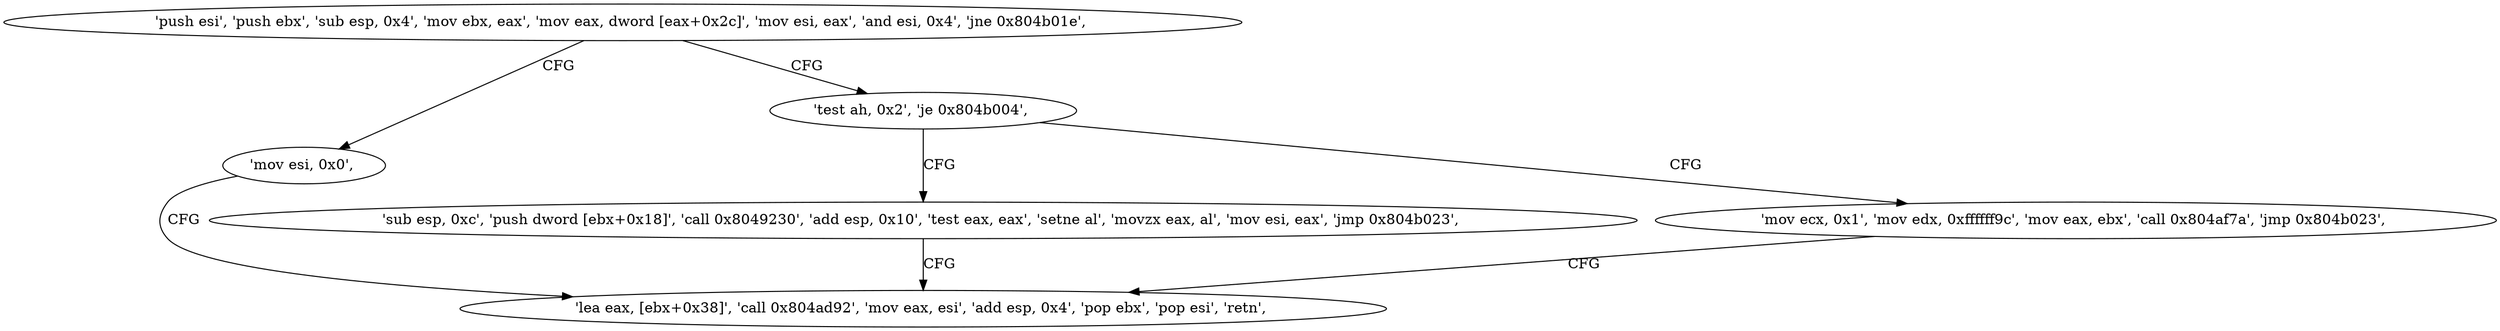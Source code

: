 digraph "func" {
"134524891" [label = "'push esi', 'push ebx', 'sub esp, 0x4', 'mov ebx, eax', 'mov eax, dword [eax+0x2c]', 'mov esi, eax', 'and esi, 0x4', 'jne 0x804b01e', " ]
"134524958" [label = "'mov esi, 0x0', " ]
"134524908" [label = "'test ah, 0x2', 'je 0x804b004', " ]
"134524963" [label = "'lea eax, [ebx+0x38]', 'call 0x804ad92', 'mov eax, esi', 'add esp, 0x4', 'pop ebx', 'pop esi', 'retn', " ]
"134524932" [label = "'sub esp, 0xc', 'push dword [ebx+0x18]', 'call 0x8049230', 'add esp, 0x10', 'test eax, eax', 'setne al', 'movzx eax, al', 'mov esi, eax', 'jmp 0x804b023', " ]
"134524913" [label = "'mov ecx, 0x1', 'mov edx, 0xffffff9c', 'mov eax, ebx', 'call 0x804af7a', 'jmp 0x804b023', " ]
"134524891" -> "134524958" [ label = "CFG" ]
"134524891" -> "134524908" [ label = "CFG" ]
"134524958" -> "134524963" [ label = "CFG" ]
"134524908" -> "134524932" [ label = "CFG" ]
"134524908" -> "134524913" [ label = "CFG" ]
"134524932" -> "134524963" [ label = "CFG" ]
"134524913" -> "134524963" [ label = "CFG" ]
}
